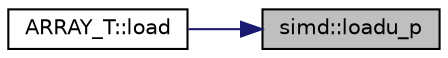 digraph "simd::loadu_p"
{
 // LATEX_PDF_SIZE
  edge [fontname="Helvetica",fontsize="10",labelfontname="Helvetica",labelfontsize="10"];
  node [fontname="Helvetica",fontsize="10",shape=record];
  rankdir="RL";
  Node1 [label="simd::loadu_p",height=0.2,width=0.4,color="black", fillcolor="grey75", style="filled", fontcolor="black",tooltip=" "];
  Node1 -> Node2 [dir="back",color="midnightblue",fontsize="10",style="solid",fontname="Helvetica"];
  Node2 [label="ARRAY_T::load",height=0.2,width=0.4,color="black", fillcolor="white", style="filled",URL="$classARRAY__T.html#aa571f1a937b4aef0a637e9e64f1a3123",tooltip=" "];
}
